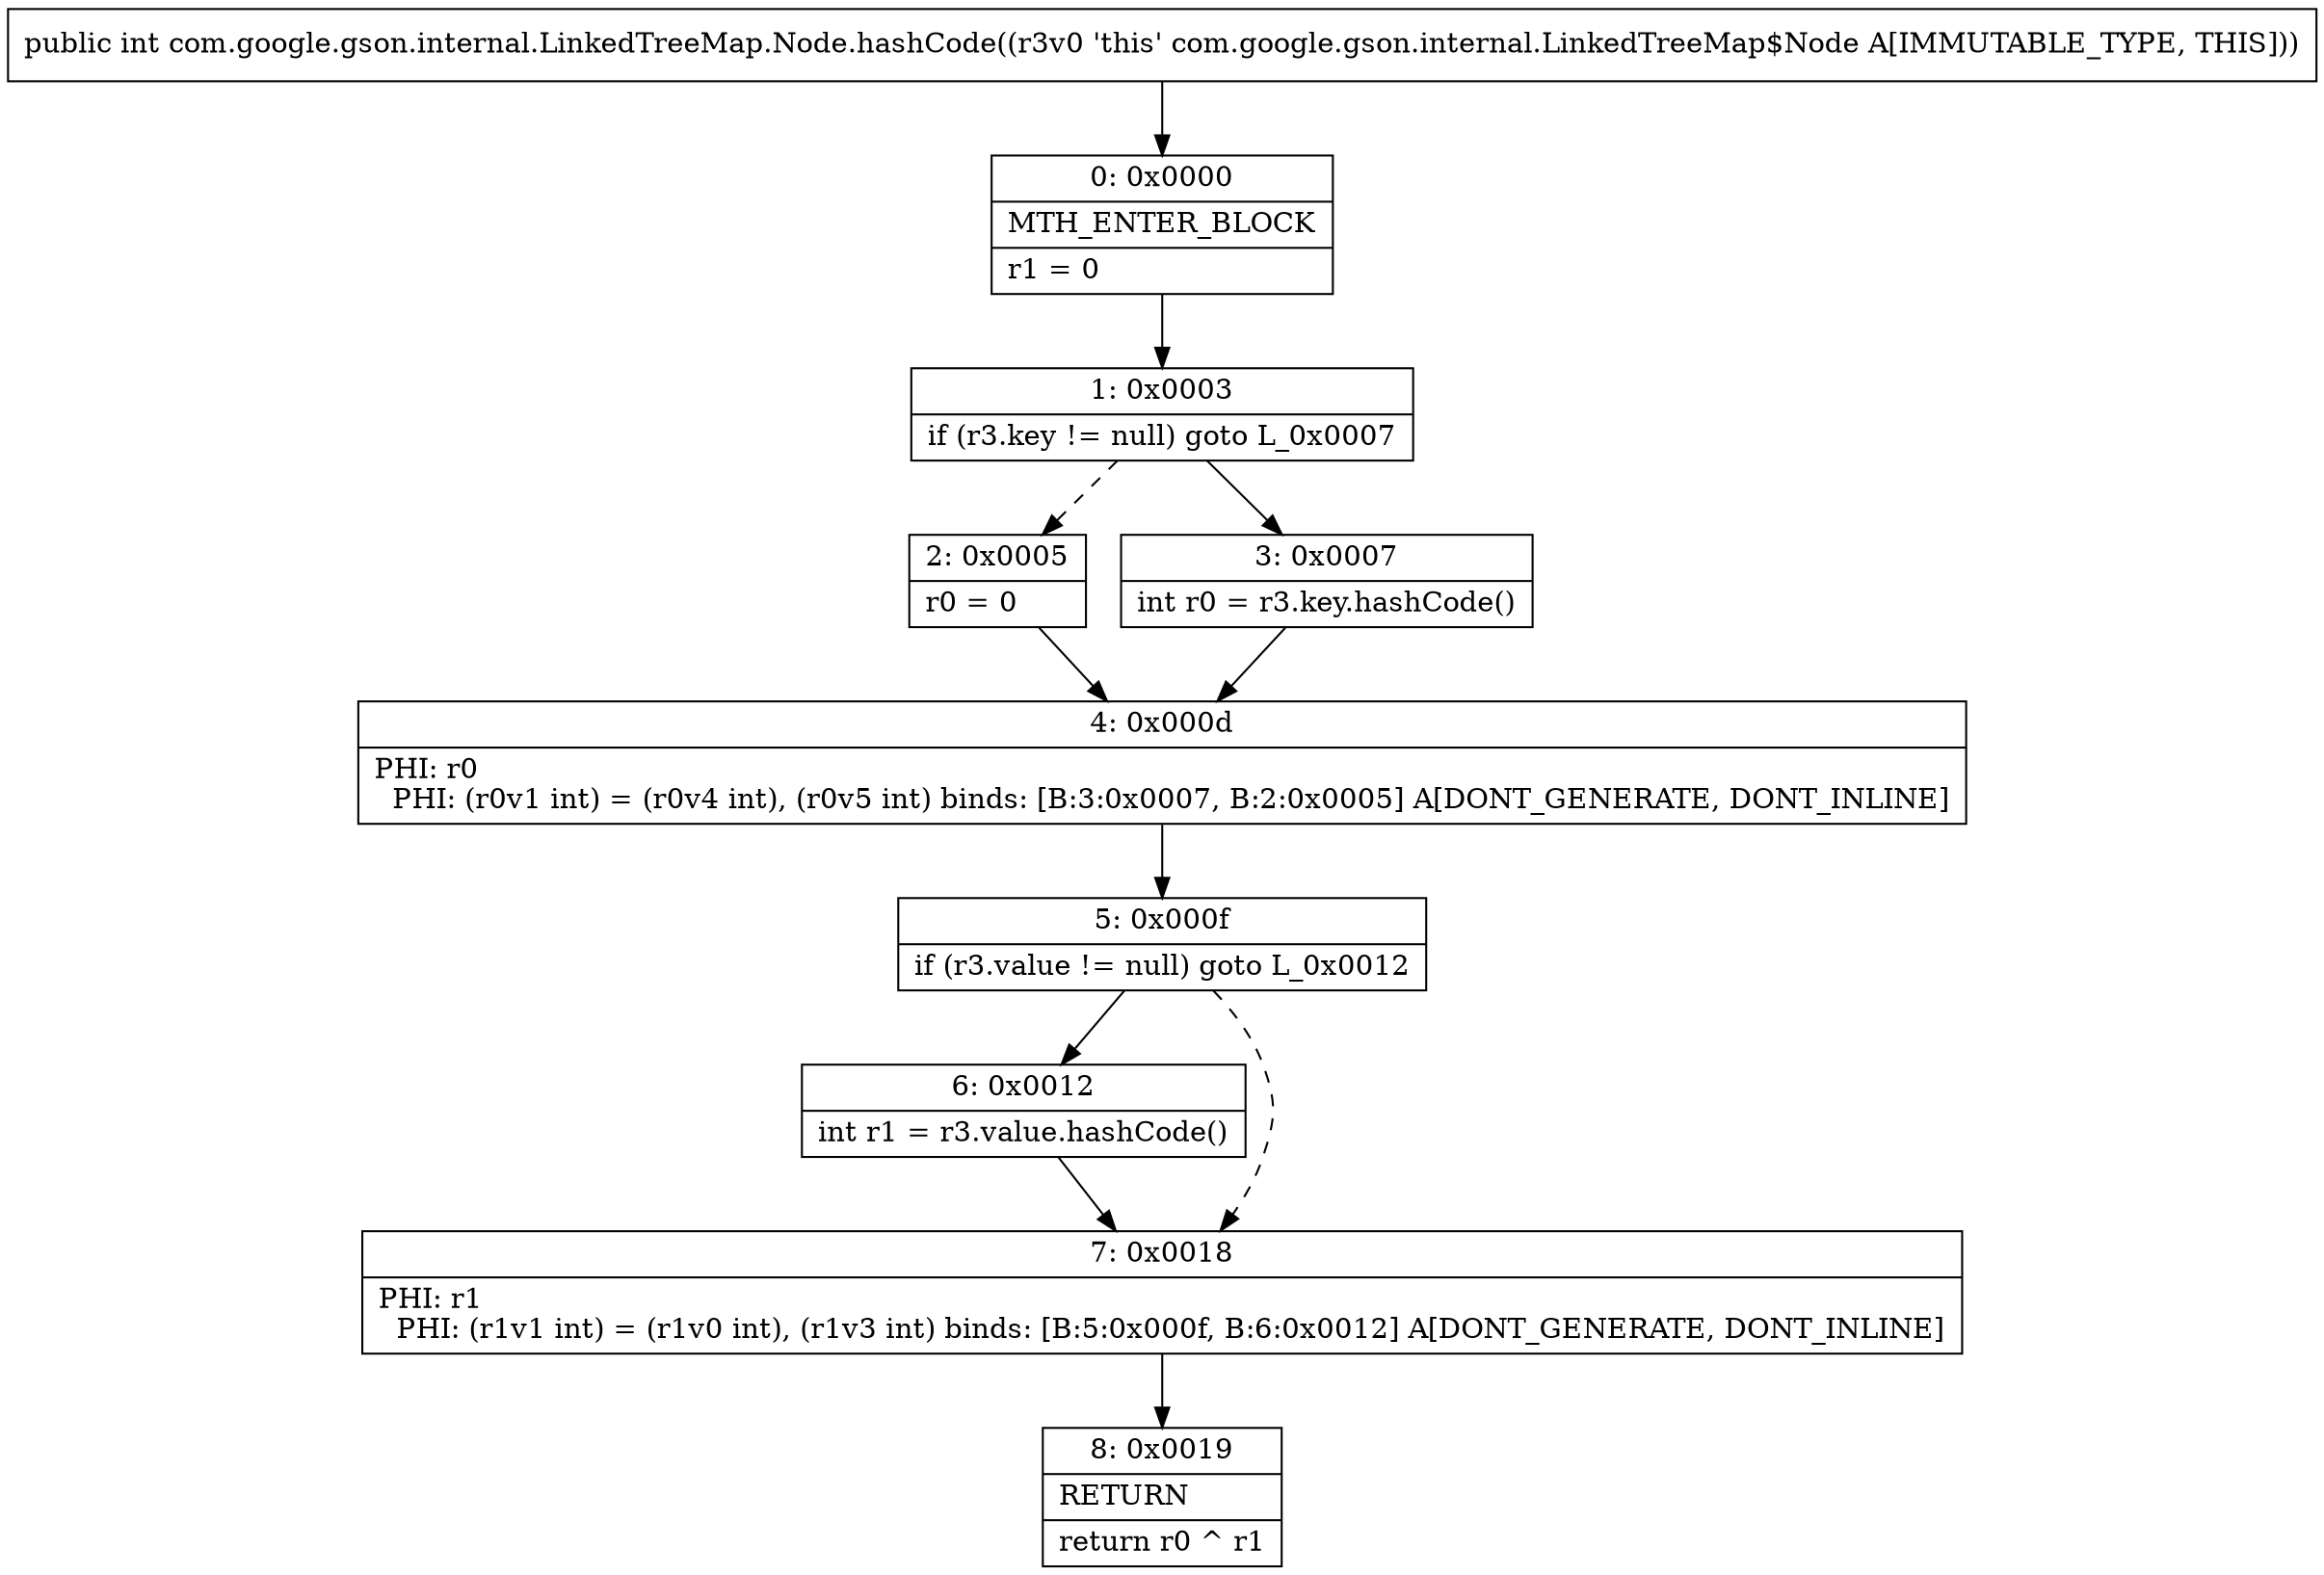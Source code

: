 digraph "CFG forcom.google.gson.internal.LinkedTreeMap.Node.hashCode()I" {
Node_0 [shape=record,label="{0\:\ 0x0000|MTH_ENTER_BLOCK\l|r1 = 0\l}"];
Node_1 [shape=record,label="{1\:\ 0x0003|if (r3.key != null) goto L_0x0007\l}"];
Node_2 [shape=record,label="{2\:\ 0x0005|r0 = 0\l}"];
Node_3 [shape=record,label="{3\:\ 0x0007|int r0 = r3.key.hashCode()\l}"];
Node_4 [shape=record,label="{4\:\ 0x000d|PHI: r0 \l  PHI: (r0v1 int) = (r0v4 int), (r0v5 int) binds: [B:3:0x0007, B:2:0x0005] A[DONT_GENERATE, DONT_INLINE]\l}"];
Node_5 [shape=record,label="{5\:\ 0x000f|if (r3.value != null) goto L_0x0012\l}"];
Node_6 [shape=record,label="{6\:\ 0x0012|int r1 = r3.value.hashCode()\l}"];
Node_7 [shape=record,label="{7\:\ 0x0018|PHI: r1 \l  PHI: (r1v1 int) = (r1v0 int), (r1v3 int) binds: [B:5:0x000f, B:6:0x0012] A[DONT_GENERATE, DONT_INLINE]\l}"];
Node_8 [shape=record,label="{8\:\ 0x0019|RETURN\l|return r0 ^ r1\l}"];
MethodNode[shape=record,label="{public int com.google.gson.internal.LinkedTreeMap.Node.hashCode((r3v0 'this' com.google.gson.internal.LinkedTreeMap$Node A[IMMUTABLE_TYPE, THIS])) }"];
MethodNode -> Node_0;
Node_0 -> Node_1;
Node_1 -> Node_2[style=dashed];
Node_1 -> Node_3;
Node_2 -> Node_4;
Node_3 -> Node_4;
Node_4 -> Node_5;
Node_5 -> Node_6;
Node_5 -> Node_7[style=dashed];
Node_6 -> Node_7;
Node_7 -> Node_8;
}

